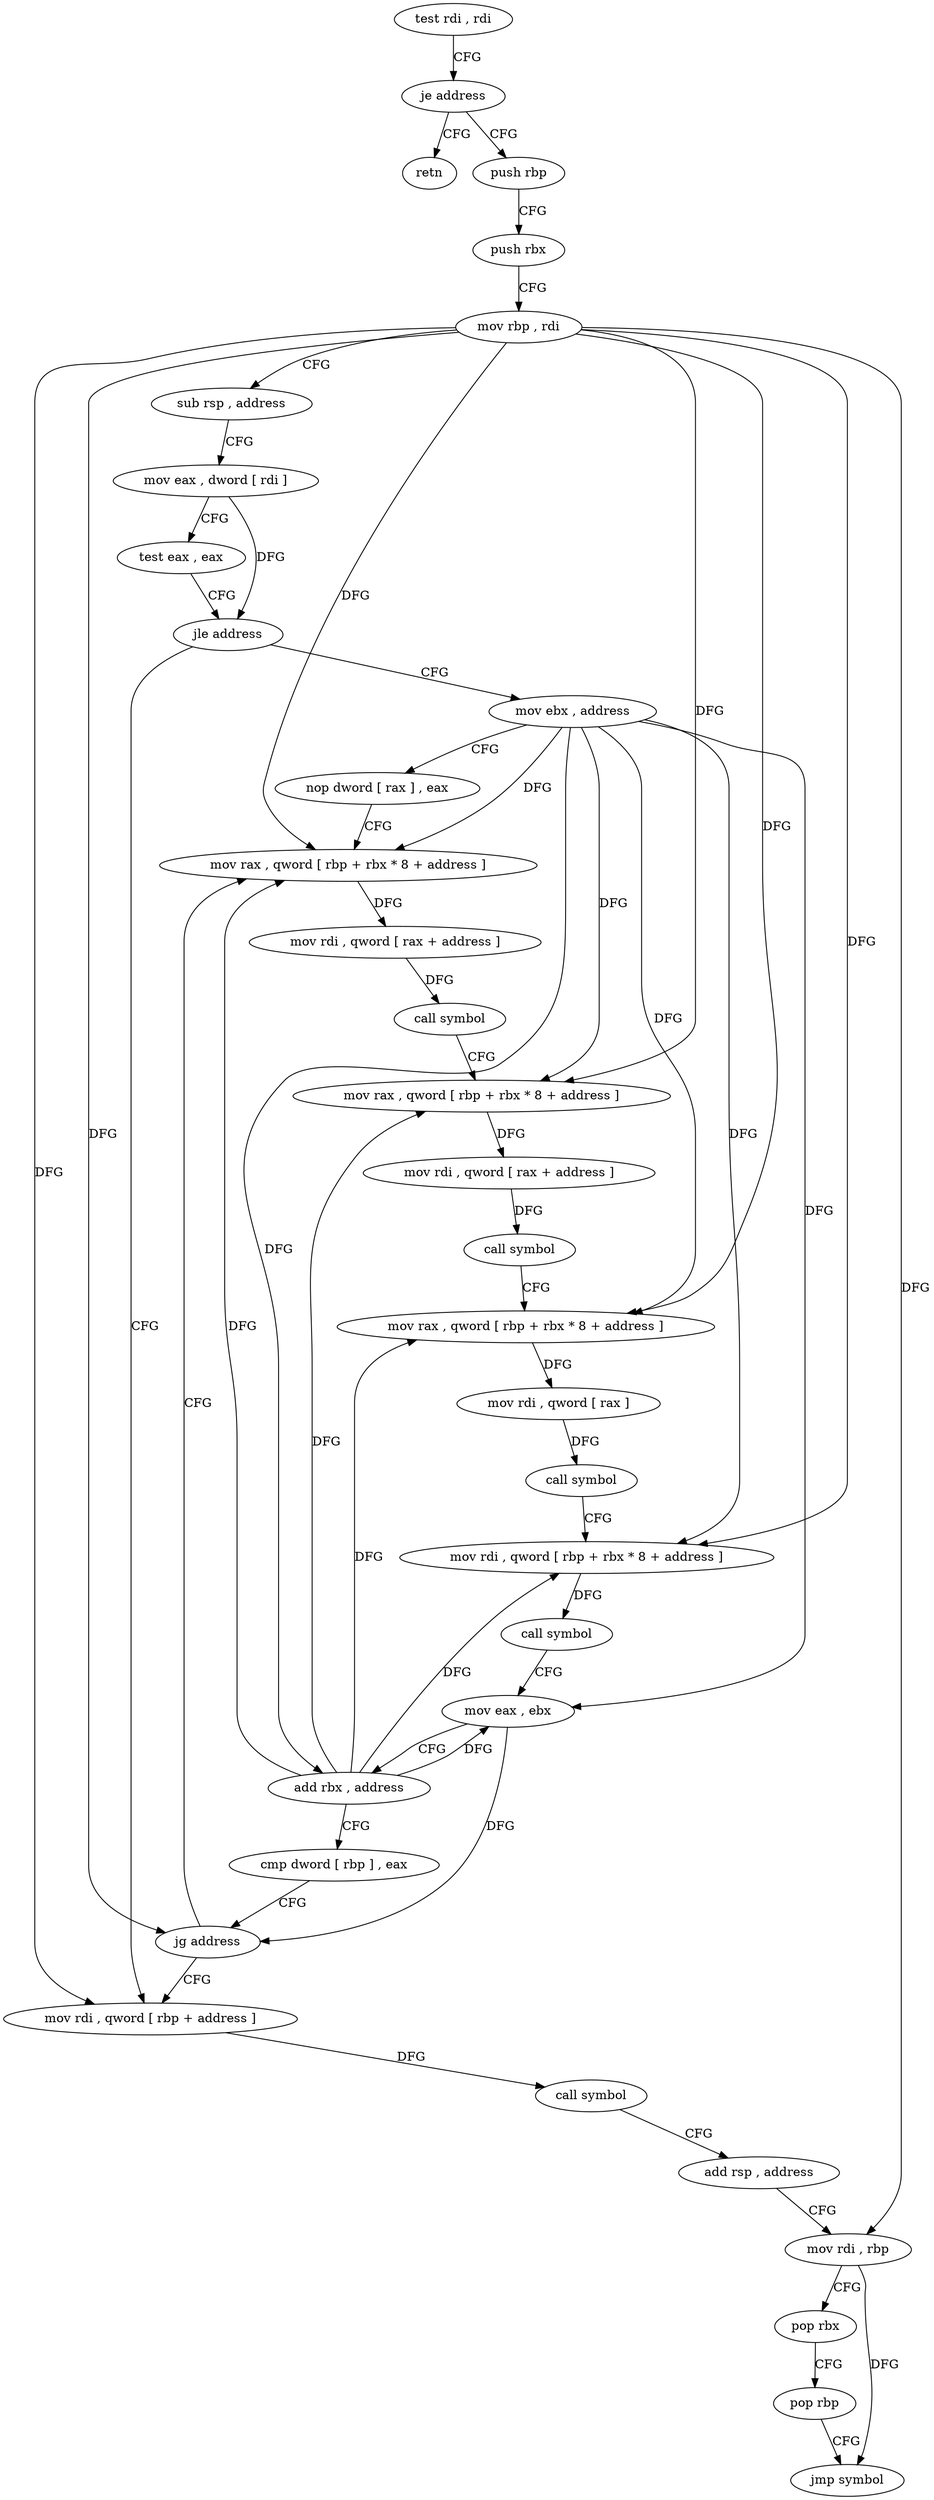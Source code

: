 digraph "func" {
"145088" [label = "test rdi , rdi" ]
"145091" [label = "je address" ]
"145205" [label = "retn" ]
"145093" [label = "push rbp" ]
"145094" [label = "push rbx" ]
"145095" [label = "mov rbp , rdi" ]
"145098" [label = "sub rsp , address" ]
"145102" [label = "mov eax , dword [ rdi ]" ]
"145104" [label = "test eax , eax" ]
"145106" [label = "jle address" ]
"145182" [label = "mov rdi , qword [ rbp + address ]" ]
"145108" [label = "mov ebx , address" ]
"145186" [label = "call symbol" ]
"145191" [label = "add rsp , address" ]
"145195" [label = "mov rdi , rbp" ]
"145198" [label = "pop rbx" ]
"145199" [label = "pop rbp" ]
"145200" [label = "jmp symbol" ]
"145113" [label = "nop dword [ rax ] , eax" ]
"145120" [label = "mov rax , qword [ rbp + rbx * 8 + address ]" ]
"145125" [label = "mov rdi , qword [ rax + address ]" ]
"145129" [label = "call symbol" ]
"145134" [label = "mov rax , qword [ rbp + rbx * 8 + address ]" ]
"145139" [label = "mov rdi , qword [ rax + address ]" ]
"145143" [label = "call symbol" ]
"145148" [label = "mov rax , qword [ rbp + rbx * 8 + address ]" ]
"145153" [label = "mov rdi , qword [ rax ]" ]
"145156" [label = "call symbol" ]
"145161" [label = "mov rdi , qword [ rbp + rbx * 8 + address ]" ]
"145166" [label = "call symbol" ]
"145171" [label = "mov eax , ebx" ]
"145173" [label = "add rbx , address" ]
"145177" [label = "cmp dword [ rbp ] , eax" ]
"145180" [label = "jg address" ]
"145088" -> "145091" [ label = "CFG" ]
"145091" -> "145205" [ label = "CFG" ]
"145091" -> "145093" [ label = "CFG" ]
"145093" -> "145094" [ label = "CFG" ]
"145094" -> "145095" [ label = "CFG" ]
"145095" -> "145098" [ label = "CFG" ]
"145095" -> "145182" [ label = "DFG" ]
"145095" -> "145195" [ label = "DFG" ]
"145095" -> "145120" [ label = "DFG" ]
"145095" -> "145134" [ label = "DFG" ]
"145095" -> "145148" [ label = "DFG" ]
"145095" -> "145161" [ label = "DFG" ]
"145095" -> "145180" [ label = "DFG" ]
"145098" -> "145102" [ label = "CFG" ]
"145102" -> "145104" [ label = "CFG" ]
"145102" -> "145106" [ label = "DFG" ]
"145104" -> "145106" [ label = "CFG" ]
"145106" -> "145182" [ label = "CFG" ]
"145106" -> "145108" [ label = "CFG" ]
"145182" -> "145186" [ label = "DFG" ]
"145108" -> "145113" [ label = "CFG" ]
"145108" -> "145120" [ label = "DFG" ]
"145108" -> "145134" [ label = "DFG" ]
"145108" -> "145148" [ label = "DFG" ]
"145108" -> "145161" [ label = "DFG" ]
"145108" -> "145171" [ label = "DFG" ]
"145108" -> "145173" [ label = "DFG" ]
"145186" -> "145191" [ label = "CFG" ]
"145191" -> "145195" [ label = "CFG" ]
"145195" -> "145198" [ label = "CFG" ]
"145195" -> "145200" [ label = "DFG" ]
"145198" -> "145199" [ label = "CFG" ]
"145199" -> "145200" [ label = "CFG" ]
"145113" -> "145120" [ label = "CFG" ]
"145120" -> "145125" [ label = "DFG" ]
"145125" -> "145129" [ label = "DFG" ]
"145129" -> "145134" [ label = "CFG" ]
"145134" -> "145139" [ label = "DFG" ]
"145139" -> "145143" [ label = "DFG" ]
"145143" -> "145148" [ label = "CFG" ]
"145148" -> "145153" [ label = "DFG" ]
"145153" -> "145156" [ label = "DFG" ]
"145156" -> "145161" [ label = "CFG" ]
"145161" -> "145166" [ label = "DFG" ]
"145166" -> "145171" [ label = "CFG" ]
"145171" -> "145173" [ label = "CFG" ]
"145171" -> "145180" [ label = "DFG" ]
"145173" -> "145177" [ label = "CFG" ]
"145173" -> "145120" [ label = "DFG" ]
"145173" -> "145134" [ label = "DFG" ]
"145173" -> "145148" [ label = "DFG" ]
"145173" -> "145161" [ label = "DFG" ]
"145173" -> "145171" [ label = "DFG" ]
"145177" -> "145180" [ label = "CFG" ]
"145180" -> "145120" [ label = "CFG" ]
"145180" -> "145182" [ label = "CFG" ]
}
